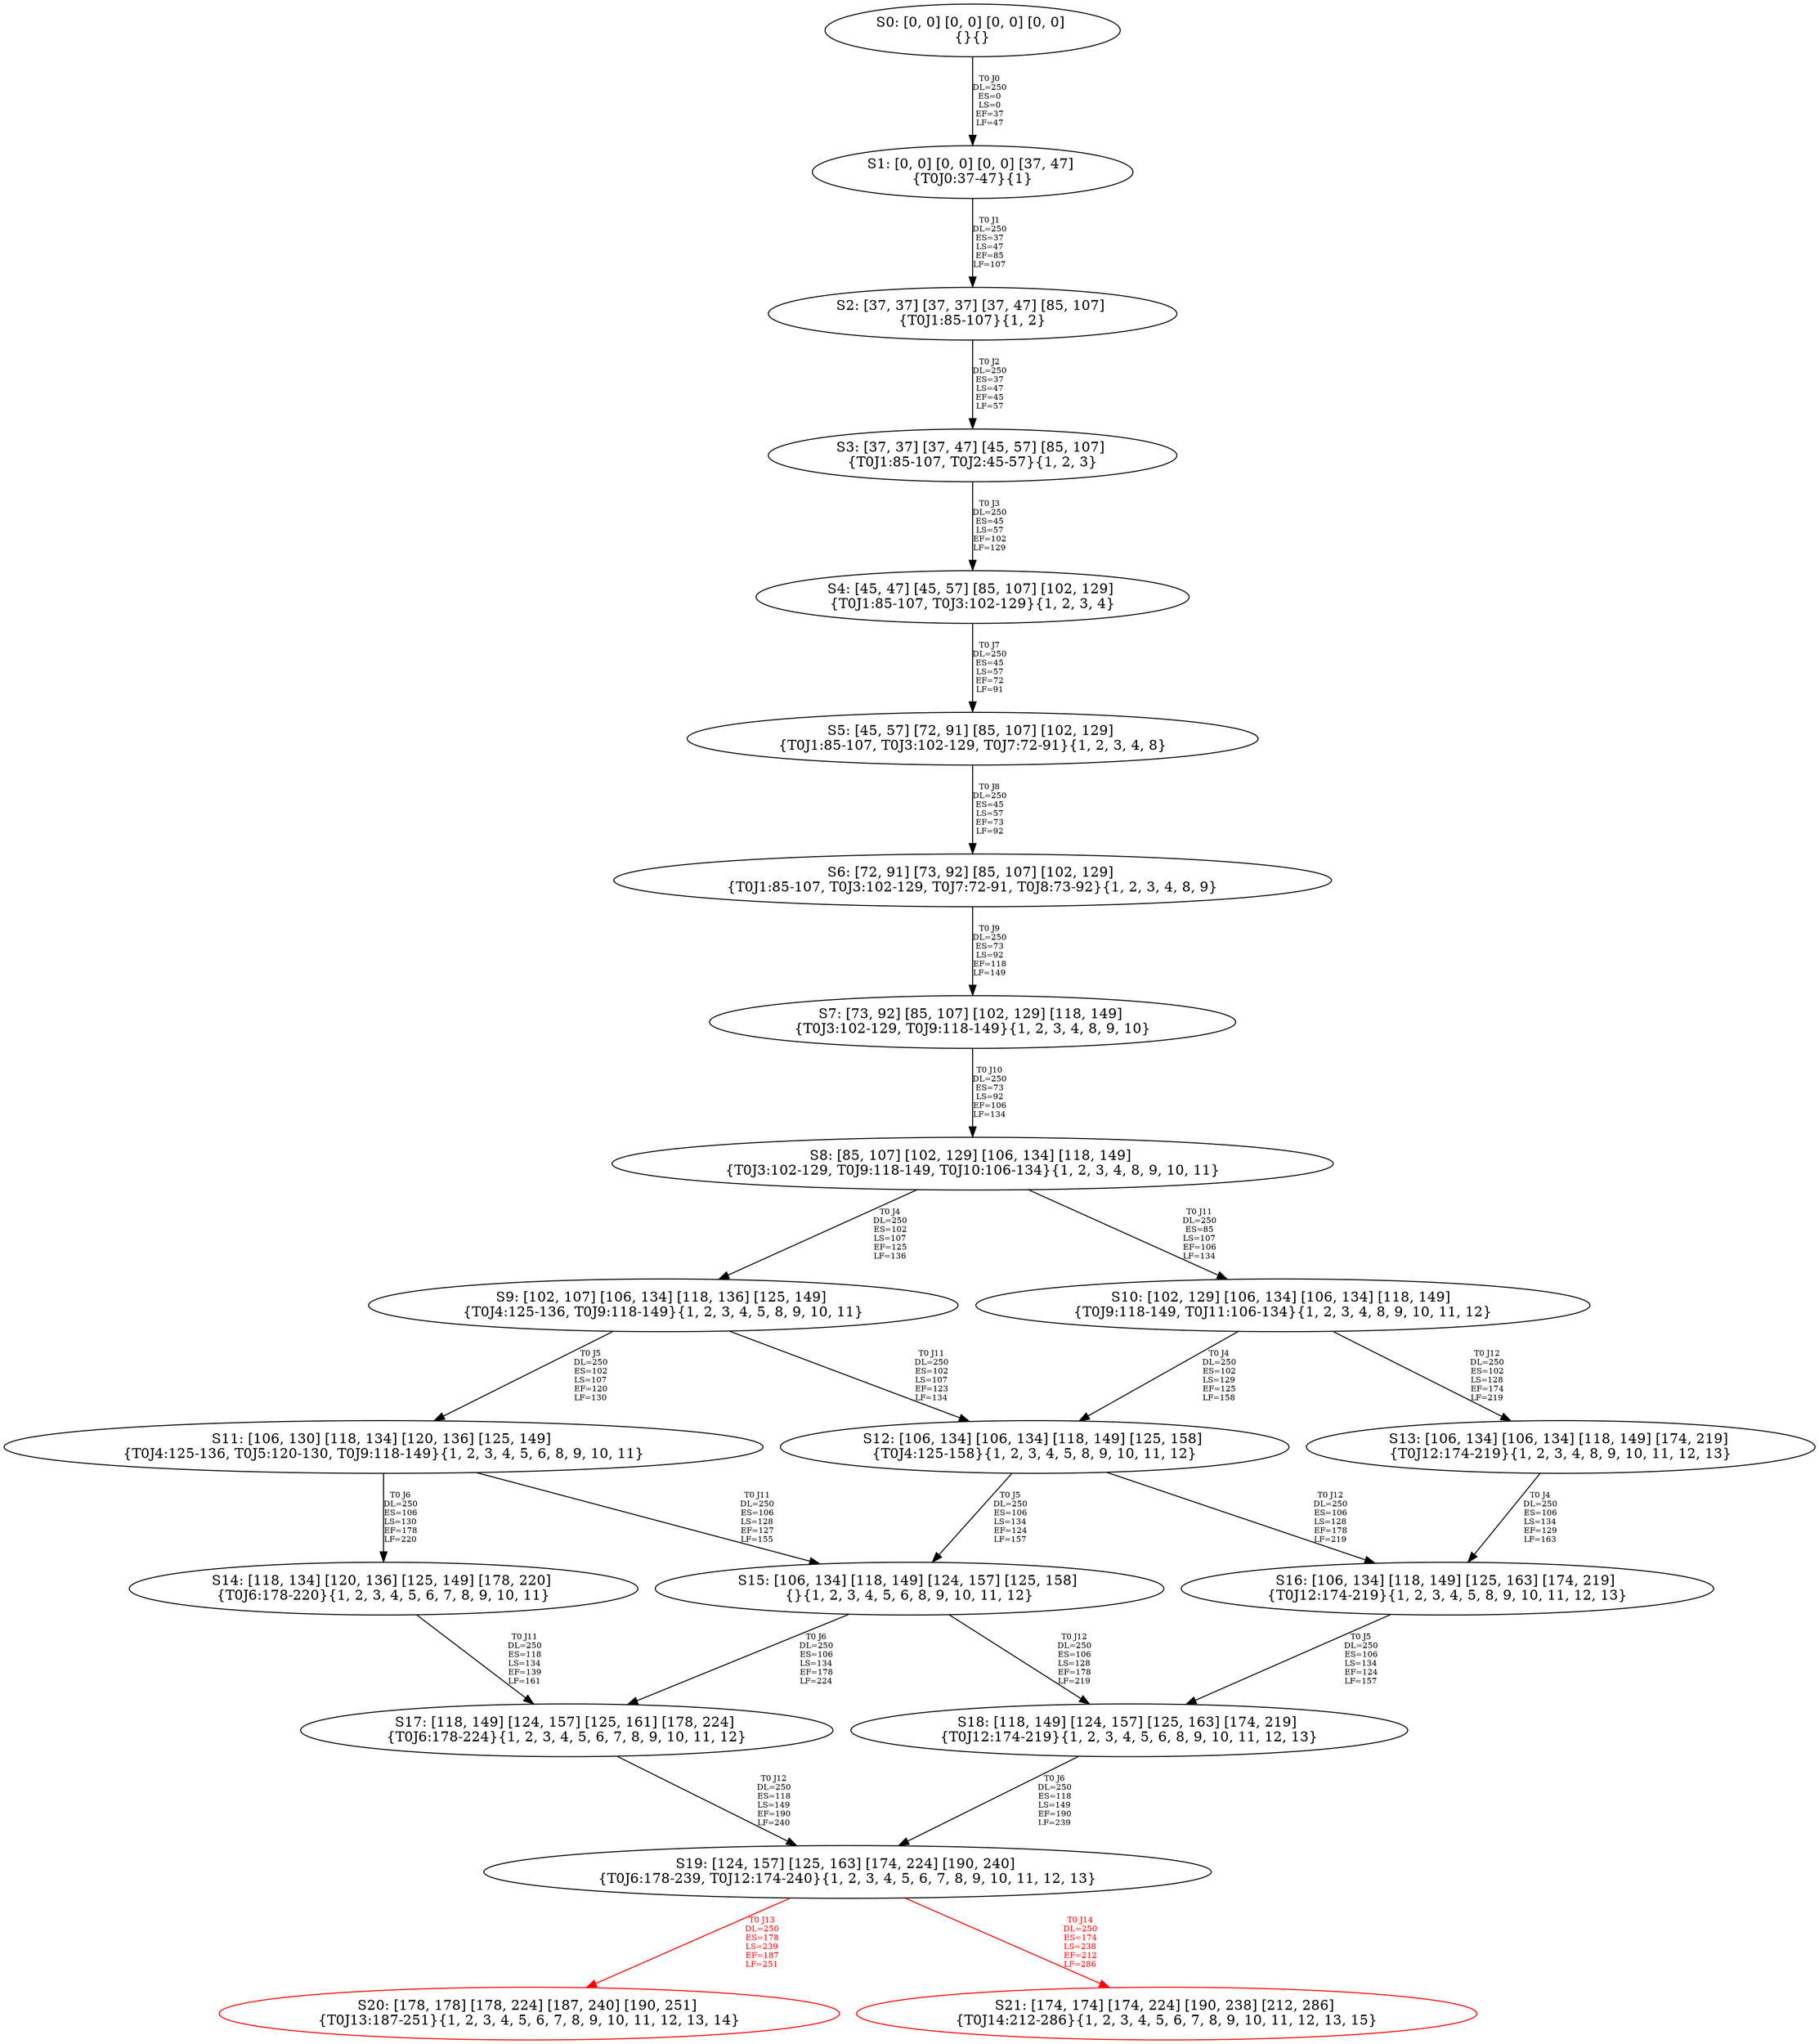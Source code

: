 digraph {
	S0[label="S0: [0, 0] [0, 0] [0, 0] [0, 0] \n{}{}"];
	S1[label="S1: [0, 0] [0, 0] [0, 0] [37, 47] \n{T0J0:37-47}{1}"];
	S2[label="S2: [37, 37] [37, 37] [37, 47] [85, 107] \n{T0J1:85-107}{1, 2}"];
	S3[label="S3: [37, 37] [37, 47] [45, 57] [85, 107] \n{T0J1:85-107, T0J2:45-57}{1, 2, 3}"];
	S4[label="S4: [45, 47] [45, 57] [85, 107] [102, 129] \n{T0J1:85-107, T0J3:102-129}{1, 2, 3, 4}"];
	S5[label="S5: [45, 57] [72, 91] [85, 107] [102, 129] \n{T0J1:85-107, T0J3:102-129, T0J7:72-91}{1, 2, 3, 4, 8}"];
	S6[label="S6: [72, 91] [73, 92] [85, 107] [102, 129] \n{T0J1:85-107, T0J3:102-129, T0J7:72-91, T0J8:73-92}{1, 2, 3, 4, 8, 9}"];
	S7[label="S7: [73, 92] [85, 107] [102, 129] [118, 149] \n{T0J3:102-129, T0J9:118-149}{1, 2, 3, 4, 8, 9, 10}"];
	S8[label="S8: [85, 107] [102, 129] [106, 134] [118, 149] \n{T0J3:102-129, T0J9:118-149, T0J10:106-134}{1, 2, 3, 4, 8, 9, 10, 11}"];
	S9[label="S9: [102, 107] [106, 134] [118, 136] [125, 149] \n{T0J4:125-136, T0J9:118-149}{1, 2, 3, 4, 5, 8, 9, 10, 11}"];
	S10[label="S10: [102, 129] [106, 134] [106, 134] [118, 149] \n{T0J9:118-149, T0J11:106-134}{1, 2, 3, 4, 8, 9, 10, 11, 12}"];
	S11[label="S11: [106, 130] [118, 134] [120, 136] [125, 149] \n{T0J4:125-136, T0J5:120-130, T0J9:118-149}{1, 2, 3, 4, 5, 6, 8, 9, 10, 11}"];
	S12[label="S12: [106, 134] [106, 134] [118, 149] [125, 158] \n{T0J4:125-158}{1, 2, 3, 4, 5, 8, 9, 10, 11, 12}"];
	S13[label="S13: [106, 134] [106, 134] [118, 149] [174, 219] \n{T0J12:174-219}{1, 2, 3, 4, 8, 9, 10, 11, 12, 13}"];
	S14[label="S14: [118, 134] [120, 136] [125, 149] [178, 220] \n{T0J6:178-220}{1, 2, 3, 4, 5, 6, 7, 8, 9, 10, 11}"];
	S15[label="S15: [106, 134] [118, 149] [124, 157] [125, 158] \n{}{1, 2, 3, 4, 5, 6, 8, 9, 10, 11, 12}"];
	S16[label="S16: [106, 134] [118, 149] [125, 163] [174, 219] \n{T0J12:174-219}{1, 2, 3, 4, 5, 8, 9, 10, 11, 12, 13}"];
	S17[label="S17: [118, 149] [124, 157] [125, 161] [178, 224] \n{T0J6:178-224}{1, 2, 3, 4, 5, 6, 7, 8, 9, 10, 11, 12}"];
	S18[label="S18: [118, 149] [124, 157] [125, 163] [174, 219] \n{T0J12:174-219}{1, 2, 3, 4, 5, 6, 8, 9, 10, 11, 12, 13}"];
	S19[label="S19: [124, 157] [125, 163] [174, 224] [190, 240] \n{T0J6:178-239, T0J12:174-240}{1, 2, 3, 4, 5, 6, 7, 8, 9, 10, 11, 12, 13}"];
	S20[label="S20: [178, 178] [178, 224] [187, 240] [190, 251] \n{T0J13:187-251}{1, 2, 3, 4, 5, 6, 7, 8, 9, 10, 11, 12, 13, 14}"];
	S21[label="S21: [174, 174] [174, 224] [190, 238] [212, 286] \n{T0J14:212-286}{1, 2, 3, 4, 5, 6, 7, 8, 9, 10, 11, 12, 13, 15}"];
	S0 -> S1[label="T0 J0\nDL=250\nES=0\nLS=0\nEF=37\nLF=47",fontsize=8];
	S1 -> S2[label="T0 J1\nDL=250\nES=37\nLS=47\nEF=85\nLF=107",fontsize=8];
	S2 -> S3[label="T0 J2\nDL=250\nES=37\nLS=47\nEF=45\nLF=57",fontsize=8];
	S3 -> S4[label="T0 J3\nDL=250\nES=45\nLS=57\nEF=102\nLF=129",fontsize=8];
	S4 -> S5[label="T0 J7\nDL=250\nES=45\nLS=57\nEF=72\nLF=91",fontsize=8];
	S5 -> S6[label="T0 J8\nDL=250\nES=45\nLS=57\nEF=73\nLF=92",fontsize=8];
	S6 -> S7[label="T0 J9\nDL=250\nES=73\nLS=92\nEF=118\nLF=149",fontsize=8];
	S7 -> S8[label="T0 J10\nDL=250\nES=73\nLS=92\nEF=106\nLF=134",fontsize=8];
	S8 -> S9[label="T0 J4\nDL=250\nES=102\nLS=107\nEF=125\nLF=136",fontsize=8];
	S8 -> S10[label="T0 J11\nDL=250\nES=85\nLS=107\nEF=106\nLF=134",fontsize=8];
	S9 -> S11[label="T0 J5\nDL=250\nES=102\nLS=107\nEF=120\nLF=130",fontsize=8];
	S9 -> S12[label="T0 J11\nDL=250\nES=102\nLS=107\nEF=123\nLF=134",fontsize=8];
	S10 -> S12[label="T0 J4\nDL=250\nES=102\nLS=129\nEF=125\nLF=158",fontsize=8];
	S10 -> S13[label="T0 J12\nDL=250\nES=102\nLS=128\nEF=174\nLF=219",fontsize=8];
	S11 -> S14[label="T0 J6\nDL=250\nES=106\nLS=130\nEF=178\nLF=220",fontsize=8];
	S11 -> S15[label="T0 J11\nDL=250\nES=106\nLS=128\nEF=127\nLF=155",fontsize=8];
	S12 -> S15[label="T0 J5\nDL=250\nES=106\nLS=134\nEF=124\nLF=157",fontsize=8];
	S12 -> S16[label="T0 J12\nDL=250\nES=106\nLS=128\nEF=178\nLF=219",fontsize=8];
	S13 -> S16[label="T0 J4\nDL=250\nES=106\nLS=134\nEF=129\nLF=163",fontsize=8];
	S14 -> S17[label="T0 J11\nDL=250\nES=118\nLS=134\nEF=139\nLF=161",fontsize=8];
	S15 -> S17[label="T0 J6\nDL=250\nES=106\nLS=134\nEF=178\nLF=224",fontsize=8];
	S15 -> S18[label="T0 J12\nDL=250\nES=106\nLS=128\nEF=178\nLF=219",fontsize=8];
	S16 -> S18[label="T0 J5\nDL=250\nES=106\nLS=134\nEF=124\nLF=157",fontsize=8];
	S17 -> S19[label="T0 J12\nDL=250\nES=118\nLS=149\nEF=190\nLF=240",fontsize=8];
	S18 -> S19[label="T0 J6\nDL=250\nES=118\nLS=149\nEF=190\nLF=239",fontsize=8];
	S19 -> S20[label="T0 J13\nDL=250\nES=178\nLS=239\nEF=187\nLF=251",color=Red,fontcolor=Red,fontsize=8];
S20[color=Red];
	S19 -> S21[label="T0 J14\nDL=250\nES=174\nLS=238\nEF=212\nLF=286",color=Red,fontcolor=Red,fontsize=8];
S21[color=Red];
}
